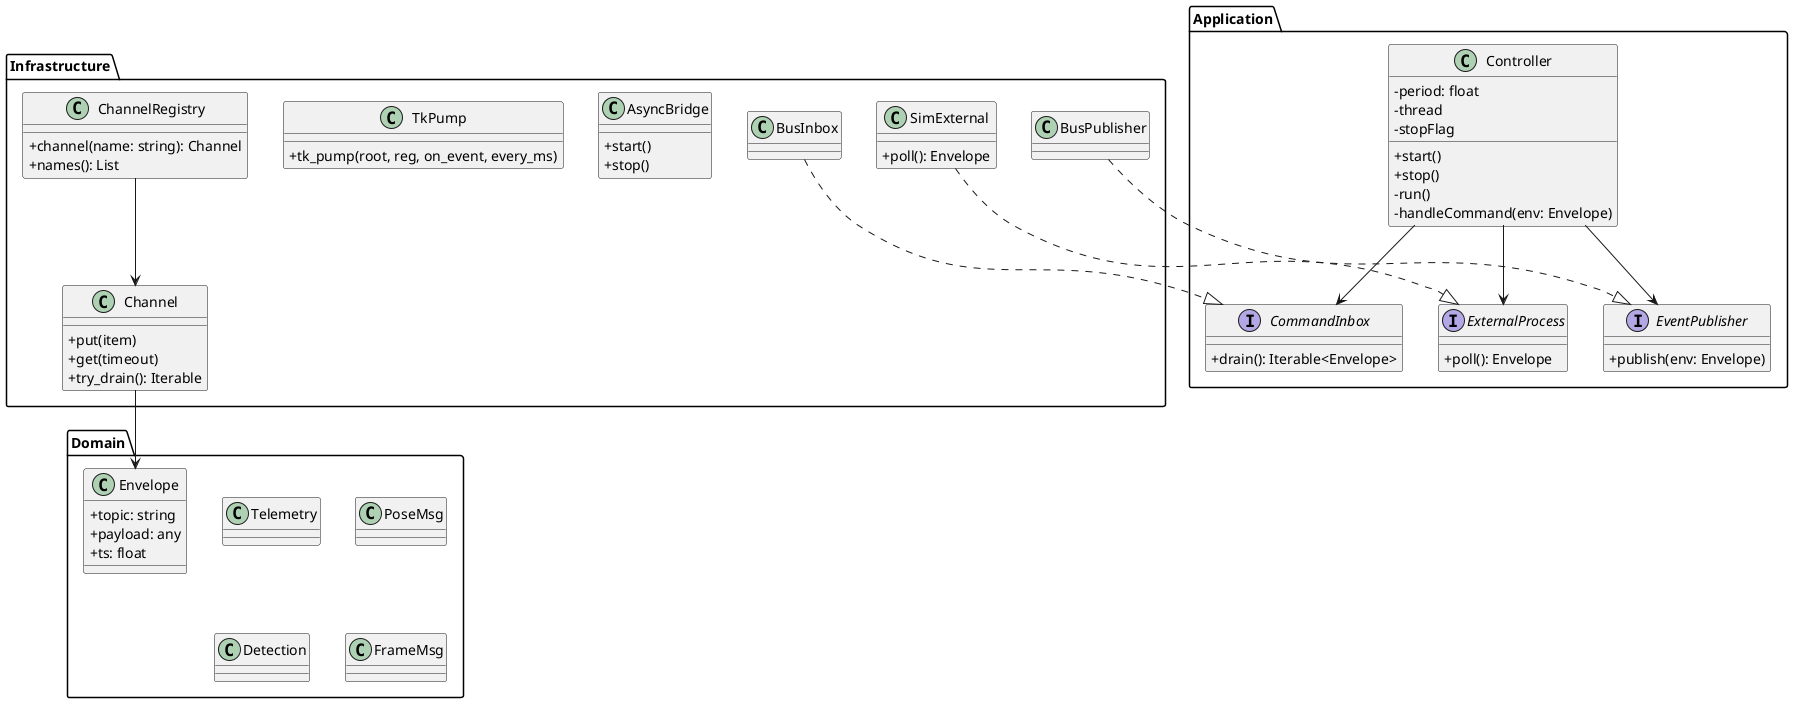 @startuml
skinparam classAttributeIconSize 0

package Application {
  interface EventPublisher {
    +publish(env: Envelope)
  }
  interface CommandInbox {
    +drain(): Iterable<Envelope>
  }
  interface ExternalProcess {
    +poll(): Envelope
  }

  class Controller {
    -period: float
    -thread
    -stopFlag
    +start()
    +stop()
    -run()
    -handleCommand(env: Envelope)
  }

  Controller --> EventPublisher
  Controller --> CommandInbox
  Controller --> ExternalProcess
}

package Domain {
  class Envelope {
    +topic: string
    +payload: any
    +ts: float
  }
  class Telemetry
  class PoseMsg
  class Detection
  class FrameMsg
}

package Infrastructure {
  class Channel {
    +put(item)
    +get(timeout)
    +try_drain(): Iterable
  }
  class ChannelRegistry {
    +channel(name: string): Channel
    +names(): List
  }
  class BusPublisher
  class BusInbox
  class AsyncBridge {
    +start()
    +stop()
  }
  class TkPump {
    +tk_pump(root, reg, on_event, every_ms)
  }
  class SimExternal {
    +poll(): Envelope
  }

  BusPublisher ..|> EventPublisher
  BusInbox ..|> CommandInbox
  SimExternal ..|> ExternalProcess
  ChannelRegistry --> Channel
  Channel --> Envelope
}
@enduml
